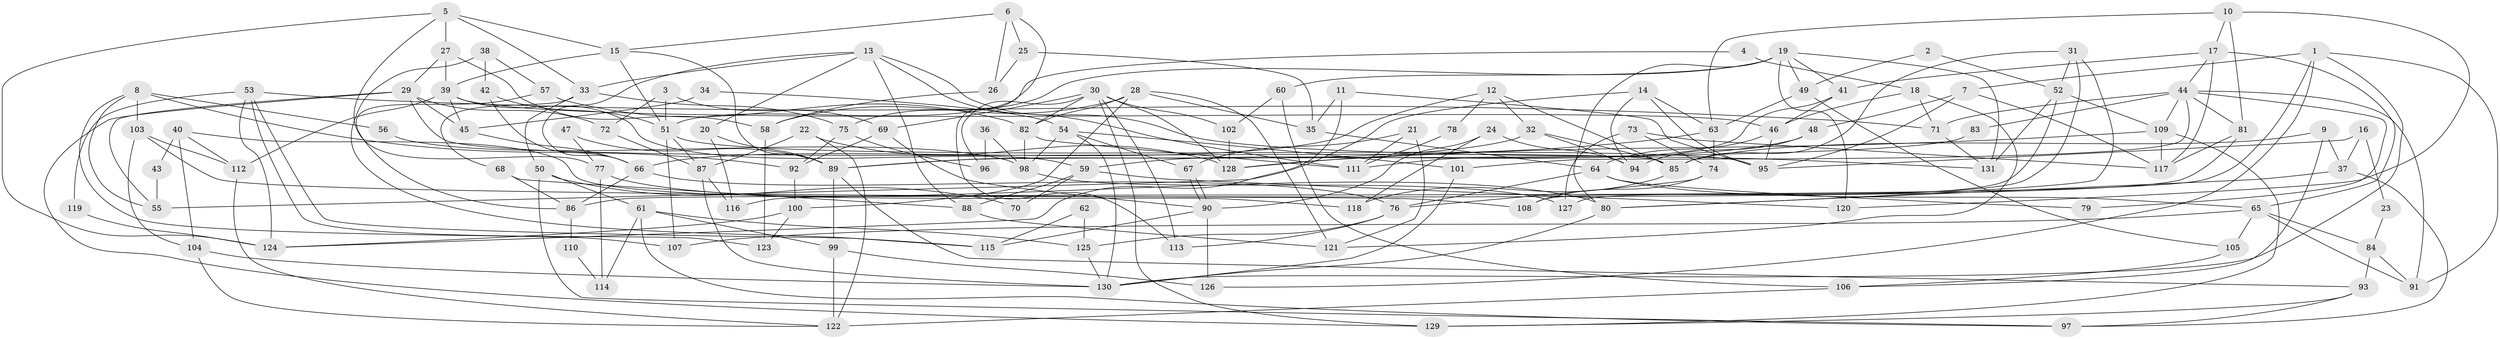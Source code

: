 // Generated by graph-tools (version 1.1) at 2025/26/03/09/25 03:26:13]
// undirected, 131 vertices, 262 edges
graph export_dot {
graph [start="1"]
  node [color=gray90,style=filled];
  1;
  2;
  3;
  4;
  5;
  6;
  7;
  8;
  9;
  10;
  11;
  12;
  13;
  14;
  15;
  16;
  17;
  18;
  19;
  20;
  21;
  22;
  23;
  24;
  25;
  26;
  27;
  28;
  29;
  30;
  31;
  32;
  33;
  34;
  35;
  36;
  37;
  38;
  39;
  40;
  41;
  42;
  43;
  44;
  45;
  46;
  47;
  48;
  49;
  50;
  51;
  52;
  53;
  54;
  55;
  56;
  57;
  58;
  59;
  60;
  61;
  62;
  63;
  64;
  65;
  66;
  67;
  68;
  69;
  70;
  71;
  72;
  73;
  74;
  75;
  76;
  77;
  78;
  79;
  80;
  81;
  82;
  83;
  84;
  85;
  86;
  87;
  88;
  89;
  90;
  91;
  92;
  93;
  94;
  95;
  96;
  97;
  98;
  99;
  100;
  101;
  102;
  103;
  104;
  105;
  106;
  107;
  108;
  109;
  110;
  111;
  112;
  113;
  114;
  115;
  116;
  117;
  118;
  119;
  120;
  121;
  122;
  123;
  124;
  125;
  126;
  127;
  128;
  129;
  130;
  131;
  1 -- 130;
  1 -- 91;
  1 -- 7;
  1 -- 116;
  1 -- 126;
  2 -- 52;
  2 -- 49;
  3 -- 72;
  3 -- 51;
  3 -- 69;
  4 -- 51;
  4 -- 18;
  5 -- 15;
  5 -- 33;
  5 -- 27;
  5 -- 77;
  5 -- 124;
  6 -- 113;
  6 -- 26;
  6 -- 15;
  6 -- 25;
  7 -- 117;
  7 -- 48;
  7 -- 95;
  8 -- 55;
  8 -- 103;
  8 -- 56;
  8 -- 92;
  8 -- 107;
  9 -- 37;
  9 -- 85;
  9 -- 106;
  10 -- 63;
  10 -- 17;
  10 -- 81;
  10 -- 120;
  11 -- 95;
  11 -- 124;
  11 -- 35;
  12 -- 32;
  12 -- 85;
  12 -- 66;
  12 -- 78;
  13 -- 66;
  13 -- 131;
  13 -- 20;
  13 -- 33;
  13 -- 88;
  13 -- 111;
  14 -- 95;
  14 -- 94;
  14 -- 55;
  14 -- 63;
  15 -- 39;
  15 -- 51;
  15 -- 89;
  16 -- 95;
  16 -- 37;
  16 -- 23;
  17 -- 117;
  17 -- 44;
  17 -- 41;
  17 -- 65;
  18 -- 121;
  18 -- 46;
  18 -- 71;
  19 -- 41;
  19 -- 131;
  19 -- 49;
  19 -- 60;
  19 -- 75;
  19 -- 80;
  19 -- 120;
  20 -- 116;
  20 -- 89;
  21 -- 121;
  21 -- 111;
  21 -- 67;
  22 -- 128;
  22 -- 122;
  22 -- 87;
  23 -- 84;
  24 -- 90;
  24 -- 118;
  24 -- 94;
  25 -- 35;
  25 -- 26;
  26 -- 58;
  27 -- 39;
  27 -- 29;
  27 -- 58;
  28 -- 35;
  28 -- 100;
  28 -- 58;
  28 -- 82;
  28 -- 121;
  29 -- 45;
  29 -- 55;
  29 -- 72;
  29 -- 85;
  29 -- 129;
  30 -- 129;
  30 -- 82;
  30 -- 69;
  30 -- 96;
  30 -- 102;
  30 -- 113;
  30 -- 128;
  31 -- 85;
  31 -- 80;
  31 -- 52;
  31 -- 127;
  32 -- 89;
  32 -- 94;
  32 -- 85;
  33 -- 75;
  33 -- 50;
  33 -- 68;
  34 -- 54;
  34 -- 45;
  35 -- 64;
  36 -- 96;
  36 -- 98;
  37 -- 80;
  37 -- 97;
  38 -- 57;
  38 -- 115;
  38 -- 42;
  39 -- 59;
  39 -- 46;
  39 -- 45;
  39 -- 112;
  40 -- 104;
  40 -- 112;
  40 -- 43;
  40 -- 118;
  41 -- 111;
  41 -- 46;
  42 -- 51;
  42 -- 66;
  43 -- 55;
  44 -- 101;
  44 -- 91;
  44 -- 71;
  44 -- 79;
  44 -- 81;
  44 -- 83;
  44 -- 109;
  45 -- 66;
  46 -- 95;
  46 -- 64;
  47 -- 77;
  47 -- 89;
  48 -- 59;
  48 -- 94;
  49 -- 63;
  49 -- 105;
  50 -- 61;
  50 -- 70;
  50 -- 97;
  51 -- 107;
  51 -- 87;
  51 -- 95;
  52 -- 109;
  52 -- 108;
  52 -- 131;
  53 -- 71;
  53 -- 124;
  53 -- 115;
  53 -- 119;
  53 -- 123;
  54 -- 67;
  54 -- 130;
  54 -- 98;
  54 -- 101;
  56 -- 98;
  57 -- 86;
  57 -- 82;
  58 -- 123;
  59 -- 120;
  59 -- 88;
  59 -- 70;
  60 -- 102;
  60 -- 106;
  61 -- 99;
  61 -- 97;
  61 -- 114;
  61 -- 125;
  62 -- 115;
  62 -- 125;
  63 -- 74;
  63 -- 128;
  64 -- 65;
  64 -- 76;
  64 -- 79;
  65 -- 105;
  65 -- 84;
  65 -- 91;
  65 -- 107;
  66 -- 76;
  66 -- 86;
  67 -- 90;
  67 -- 90;
  68 -- 86;
  68 -- 88;
  69 -- 90;
  69 -- 92;
  71 -- 131;
  72 -- 87;
  73 -- 117;
  73 -- 74;
  73 -- 127;
  74 -- 108;
  74 -- 76;
  75 -- 92;
  75 -- 96;
  76 -- 113;
  76 -- 125;
  77 -- 80;
  77 -- 114;
  78 -- 111;
  80 -- 130;
  81 -- 86;
  81 -- 117;
  82 -- 98;
  82 -- 111;
  83 -- 89;
  84 -- 93;
  84 -- 91;
  85 -- 118;
  86 -- 110;
  87 -- 116;
  87 -- 130;
  88 -- 121;
  89 -- 93;
  89 -- 99;
  90 -- 115;
  90 -- 126;
  92 -- 100;
  93 -- 129;
  93 -- 97;
  98 -- 127;
  99 -- 126;
  99 -- 122;
  100 -- 123;
  100 -- 124;
  101 -- 130;
  102 -- 128;
  103 -- 104;
  103 -- 112;
  103 -- 108;
  104 -- 130;
  104 -- 122;
  105 -- 106;
  106 -- 122;
  109 -- 128;
  109 -- 117;
  109 -- 129;
  110 -- 114;
  112 -- 122;
  119 -- 124;
  125 -- 130;
}
